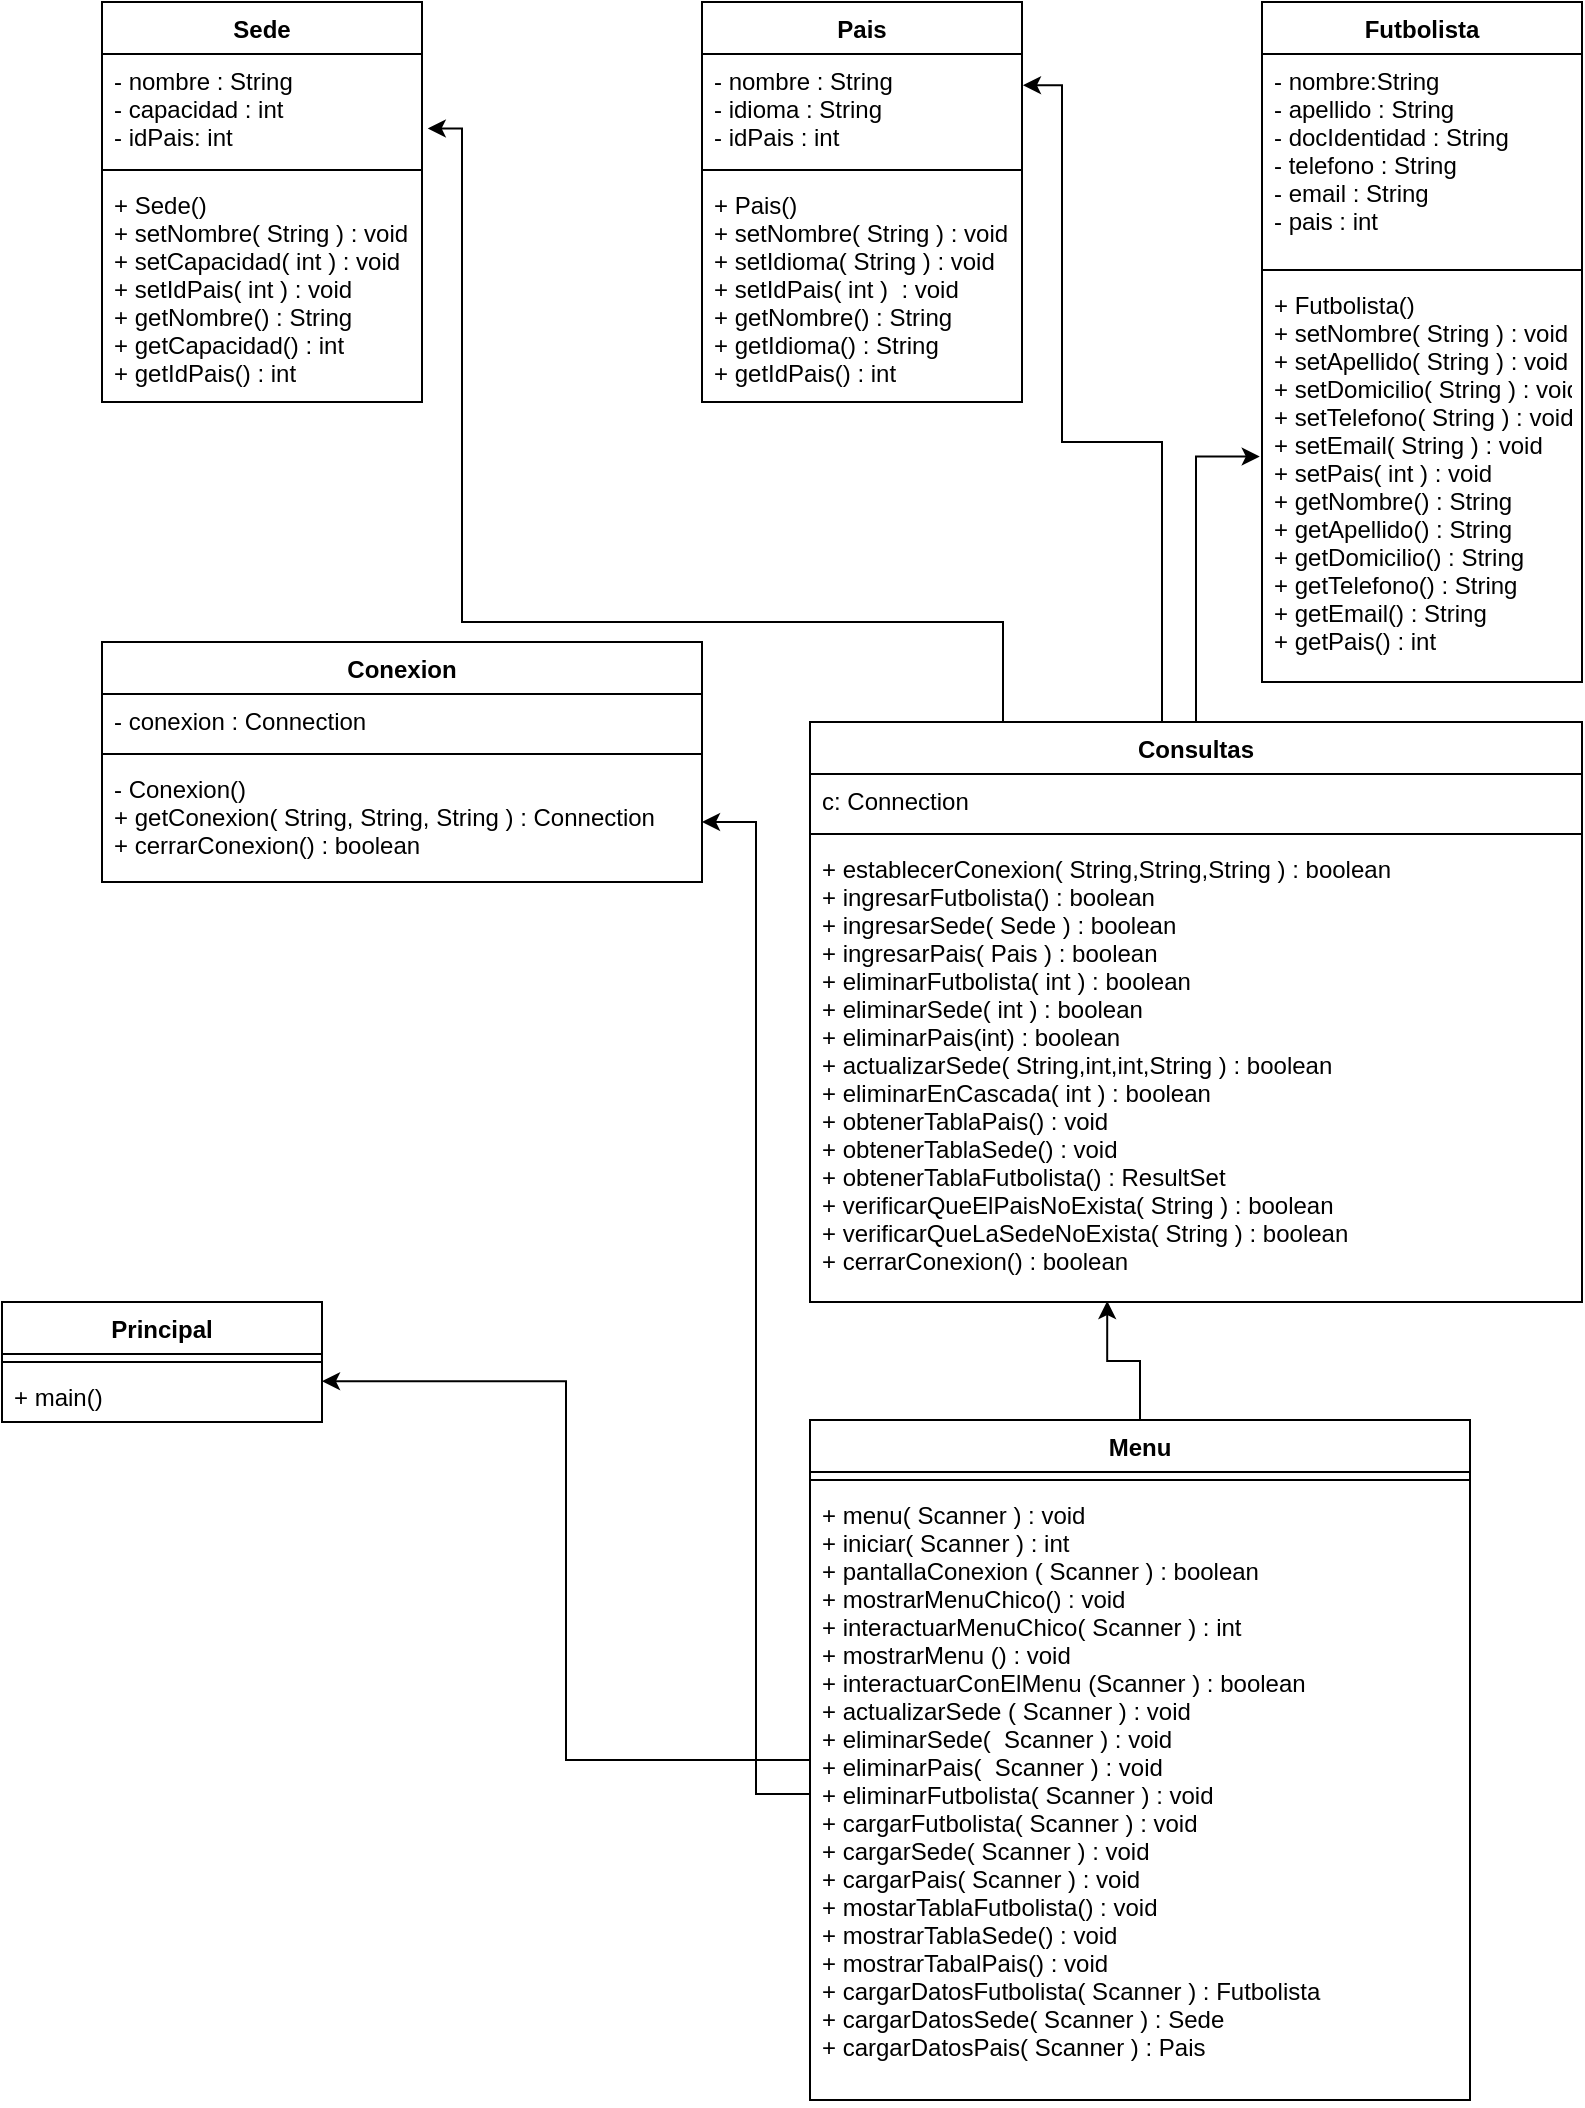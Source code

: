 <mxfile version="20.3.0" type="device"><diagram id="OmyL4SFObOjM2iEm0sD_" name="Página-1"><mxGraphModel dx="1278" dy="641" grid="1" gridSize="10" guides="1" tooltips="1" connect="1" arrows="1" fold="1" page="1" pageScale="1" pageWidth="827" pageHeight="1169" math="0" shadow="0"><root><mxCell id="0"/><mxCell id="1" parent="0"/><mxCell id="P-vt6_qEY0d52mdIjhM0-1" value="Pais" style="swimlane;fontStyle=1;align=center;verticalAlign=top;childLayout=stackLayout;horizontal=1;startSize=26;horizontalStack=0;resizeParent=1;resizeParentMax=0;resizeLast=0;collapsible=1;marginBottom=0;" parent="1" vertex="1"><mxGeometry x="360" y="120" width="160" height="200" as="geometry"/></mxCell><mxCell id="P-vt6_qEY0d52mdIjhM0-2" value="- nombre : String&#10;- idioma : String&#10;- idPais : int" style="text;strokeColor=none;fillColor=none;align=left;verticalAlign=top;spacingLeft=4;spacingRight=4;overflow=hidden;rotatable=0;points=[[0,0.5],[1,0.5]];portConstraint=eastwest;" parent="P-vt6_qEY0d52mdIjhM0-1" vertex="1"><mxGeometry y="26" width="160" height="54" as="geometry"/></mxCell><mxCell id="P-vt6_qEY0d52mdIjhM0-3" value="" style="line;strokeWidth=1;fillColor=none;align=left;verticalAlign=middle;spacingTop=-1;spacingLeft=3;spacingRight=3;rotatable=0;labelPosition=right;points=[];portConstraint=eastwest;strokeColor=inherit;" parent="P-vt6_qEY0d52mdIjhM0-1" vertex="1"><mxGeometry y="80" width="160" height="8" as="geometry"/></mxCell><mxCell id="P-vt6_qEY0d52mdIjhM0-4" value="+ Pais()&#10;+ setNombre( String ) : void&#10;+ setIdioma( String ) : void&#10;+ setIdPais( int )  : void&#10;+ getNombre() : String&#10;+ getIdioma() : String&#10;+ getIdPais() : int" style="text;strokeColor=none;fillColor=none;align=left;verticalAlign=top;spacingLeft=4;spacingRight=4;overflow=hidden;rotatable=0;points=[[0,0.5],[1,0.5]];portConstraint=eastwest;" parent="P-vt6_qEY0d52mdIjhM0-1" vertex="1"><mxGeometry y="88" width="160" height="112" as="geometry"/></mxCell><mxCell id="P-vt6_qEY0d52mdIjhM0-5" value="Futbolista" style="swimlane;fontStyle=1;align=center;verticalAlign=top;childLayout=stackLayout;horizontal=1;startSize=26;horizontalStack=0;resizeParent=1;resizeParentMax=0;resizeLast=0;collapsible=1;marginBottom=0;" parent="1" vertex="1"><mxGeometry x="640" y="120" width="160" height="340" as="geometry"/></mxCell><mxCell id="P-vt6_qEY0d52mdIjhM0-6" value="- nombre:String&#10;- apellido : String&#10;- docIdentidad : String&#10;- telefono : String&#10;- email : String&#10;- pais : int" style="text;strokeColor=none;fillColor=none;align=left;verticalAlign=top;spacingLeft=4;spacingRight=4;overflow=hidden;rotatable=0;points=[[0,0.5],[1,0.5]];portConstraint=eastwest;" parent="P-vt6_qEY0d52mdIjhM0-5" vertex="1"><mxGeometry y="26" width="160" height="104" as="geometry"/></mxCell><mxCell id="P-vt6_qEY0d52mdIjhM0-7" value="" style="line;strokeWidth=1;fillColor=none;align=left;verticalAlign=middle;spacingTop=-1;spacingLeft=3;spacingRight=3;rotatable=0;labelPosition=right;points=[];portConstraint=eastwest;strokeColor=inherit;" parent="P-vt6_qEY0d52mdIjhM0-5" vertex="1"><mxGeometry y="130" width="160" height="8" as="geometry"/></mxCell><mxCell id="P-vt6_qEY0d52mdIjhM0-8" value="+ Futbolista()&#10;+ setNombre( String ) : void&#10;+ setApellido( String ) : void&#10;+ setDomicilio( String ) : void&#10;+ setTelefono( String ) : void&#10;+ setEmail( String ) : void&#10;+ setPais( int ) : void &#10;+ getNombre() : String&#10;+ getApellido() : String&#10;+ getDomicilio() : String&#10;+ getTelefono() : String&#10;+ getEmail() : String &#10;+ getPais() : int" style="text;strokeColor=none;fillColor=none;align=left;verticalAlign=top;spacingLeft=4;spacingRight=4;overflow=hidden;rotatable=0;points=[[0,0.5],[1,0.5]];portConstraint=eastwest;" parent="P-vt6_qEY0d52mdIjhM0-5" vertex="1"><mxGeometry y="138" width="160" height="202" as="geometry"/></mxCell><mxCell id="P-vt6_qEY0d52mdIjhM0-9" value="Sede" style="swimlane;fontStyle=1;align=center;verticalAlign=top;childLayout=stackLayout;horizontal=1;startSize=26;horizontalStack=0;resizeParent=1;resizeParentMax=0;resizeLast=0;collapsible=1;marginBottom=0;" parent="1" vertex="1"><mxGeometry x="60" y="120" width="160" height="200" as="geometry"/></mxCell><mxCell id="P-vt6_qEY0d52mdIjhM0-10" value="- nombre : String&#10;- capacidad : int&#10;- idPais: int" style="text;strokeColor=none;fillColor=none;align=left;verticalAlign=top;spacingLeft=4;spacingRight=4;overflow=hidden;rotatable=0;points=[[0,0.5],[1,0.5]];portConstraint=eastwest;" parent="P-vt6_qEY0d52mdIjhM0-9" vertex="1"><mxGeometry y="26" width="160" height="54" as="geometry"/></mxCell><mxCell id="P-vt6_qEY0d52mdIjhM0-11" value="" style="line;strokeWidth=1;fillColor=none;align=left;verticalAlign=middle;spacingTop=-1;spacingLeft=3;spacingRight=3;rotatable=0;labelPosition=right;points=[];portConstraint=eastwest;strokeColor=inherit;" parent="P-vt6_qEY0d52mdIjhM0-9" vertex="1"><mxGeometry y="80" width="160" height="8" as="geometry"/></mxCell><mxCell id="P-vt6_qEY0d52mdIjhM0-12" value="+ Sede()&#10;+ setNombre( String ) : void&#10;+ setCapacidad( int ) : void&#10;+ setIdPais( int ) : void&#10;+ getNombre() : String&#10;+ getCapacidad() : int&#10;+ getIdPais() : int" style="text;strokeColor=none;fillColor=none;align=left;verticalAlign=top;spacingLeft=4;spacingRight=4;overflow=hidden;rotatable=0;points=[[0,0.5],[1,0.5]];portConstraint=eastwest;" parent="P-vt6_qEY0d52mdIjhM0-9" vertex="1"><mxGeometry y="88" width="160" height="112" as="geometry"/></mxCell><mxCell id="VxCVsEV7eXhU9D9pYzga-1" value="Conexion" style="swimlane;fontStyle=1;align=center;verticalAlign=top;childLayout=stackLayout;horizontal=1;startSize=26;horizontalStack=0;resizeParent=1;resizeParentMax=0;resizeLast=0;collapsible=1;marginBottom=0;" vertex="1" parent="1"><mxGeometry x="60" y="440" width="300" height="120" as="geometry"/></mxCell><mxCell id="VxCVsEV7eXhU9D9pYzga-2" value="- conexion : Connection" style="text;strokeColor=none;fillColor=none;align=left;verticalAlign=top;spacingLeft=4;spacingRight=4;overflow=hidden;rotatable=0;points=[[0,0.5],[1,0.5]];portConstraint=eastwest;" vertex="1" parent="VxCVsEV7eXhU9D9pYzga-1"><mxGeometry y="26" width="300" height="26" as="geometry"/></mxCell><mxCell id="VxCVsEV7eXhU9D9pYzga-3" value="" style="line;strokeWidth=1;fillColor=none;align=left;verticalAlign=middle;spacingTop=-1;spacingLeft=3;spacingRight=3;rotatable=0;labelPosition=right;points=[];portConstraint=eastwest;strokeColor=inherit;" vertex="1" parent="VxCVsEV7eXhU9D9pYzga-1"><mxGeometry y="52" width="300" height="8" as="geometry"/></mxCell><mxCell id="VxCVsEV7eXhU9D9pYzga-4" value="- Conexion()&#10;+ getConexion( String, String, String ) : Connection&#10;+ cerrarConexion() : boolean&#10;" style="text;strokeColor=none;fillColor=none;align=left;verticalAlign=top;spacingLeft=4;spacingRight=4;overflow=hidden;rotatable=0;points=[[0,0.5],[1,0.5]];portConstraint=eastwest;" vertex="1" parent="VxCVsEV7eXhU9D9pYzga-1"><mxGeometry y="60" width="300" height="60" as="geometry"/></mxCell><mxCell id="VxCVsEV7eXhU9D9pYzga-17" style="edgeStyle=orthogonalEdgeStyle;rounded=0;orthogonalLoop=1;jettySize=auto;html=1;exitX=0.5;exitY=0;exitDx=0;exitDy=0;entryX=-0.007;entryY=0.442;entryDx=0;entryDy=0;entryPerimeter=0;" edge="1" parent="1" source="VxCVsEV7eXhU9D9pYzga-5" target="P-vt6_qEY0d52mdIjhM0-8"><mxGeometry relative="1" as="geometry"/></mxCell><mxCell id="VxCVsEV7eXhU9D9pYzga-18" style="edgeStyle=orthogonalEdgeStyle;rounded=0;orthogonalLoop=1;jettySize=auto;html=1;exitX=0.25;exitY=0;exitDx=0;exitDy=0;entryX=1.003;entryY=0.289;entryDx=0;entryDy=0;entryPerimeter=0;" edge="1" parent="1" source="VxCVsEV7eXhU9D9pYzga-5" target="P-vt6_qEY0d52mdIjhM0-2"><mxGeometry relative="1" as="geometry"><Array as="points"><mxPoint x="590" y="480"/><mxPoint x="590" y="340"/><mxPoint x="540" y="340"/><mxPoint x="540" y="162"/></Array></mxGeometry></mxCell><mxCell id="VxCVsEV7eXhU9D9pYzga-19" style="edgeStyle=orthogonalEdgeStyle;rounded=0;orthogonalLoop=1;jettySize=auto;html=1;entryX=1.018;entryY=0.689;entryDx=0;entryDy=0;entryPerimeter=0;exitX=0.25;exitY=0;exitDx=0;exitDy=0;" edge="1" parent="1" source="VxCVsEV7eXhU9D9pYzga-5" target="P-vt6_qEY0d52mdIjhM0-10"><mxGeometry relative="1" as="geometry"><Array as="points"><mxPoint x="511" y="430"/><mxPoint x="240" y="430"/><mxPoint x="240" y="183"/></Array></mxGeometry></mxCell><mxCell id="VxCVsEV7eXhU9D9pYzga-5" value="Consultas" style="swimlane;fontStyle=1;align=center;verticalAlign=top;childLayout=stackLayout;horizontal=1;startSize=26;horizontalStack=0;resizeParent=1;resizeParentMax=0;resizeLast=0;collapsible=1;marginBottom=0;" vertex="1" parent="1"><mxGeometry x="414" y="480" width="386" height="290" as="geometry"/></mxCell><mxCell id="VxCVsEV7eXhU9D9pYzga-6" value="c: Connection" style="text;strokeColor=none;fillColor=none;align=left;verticalAlign=top;spacingLeft=4;spacingRight=4;overflow=hidden;rotatable=0;points=[[0,0.5],[1,0.5]];portConstraint=eastwest;" vertex="1" parent="VxCVsEV7eXhU9D9pYzga-5"><mxGeometry y="26" width="386" height="26" as="geometry"/></mxCell><mxCell id="VxCVsEV7eXhU9D9pYzga-7" value="" style="line;strokeWidth=1;fillColor=none;align=left;verticalAlign=middle;spacingTop=-1;spacingLeft=3;spacingRight=3;rotatable=0;labelPosition=right;points=[];portConstraint=eastwest;strokeColor=inherit;" vertex="1" parent="VxCVsEV7eXhU9D9pYzga-5"><mxGeometry y="52" width="386" height="8" as="geometry"/></mxCell><mxCell id="VxCVsEV7eXhU9D9pYzga-8" value="+ establecerConexion( String,String,String ) : boolean&#10;+ ingresarFutbolista() : boolean&#10;+ ingresarSede( Sede ) : boolean&#10;+ ingresarPais( Pais ) : boolean&#10;+ eliminarFutbolista( int ) : boolean&#10;+ eliminarSede( int ) : boolean&#10;+ eliminarPais(int) : boolean&#10;+ actualizarSede( String,int,int,String ) : boolean&#10;+ eliminarEnCascada( int ) : boolean &#10;+ obtenerTablaPais() : void&#10;+ obtenerTablaSede() : void&#10;+ obtenerTablaFutbolista() : ResultSet&#10;+ verificarQueElPaisNoExista( String ) : boolean&#10;+ verificarQueLaSedeNoExista( String ) : boolean&#10;+ cerrarConexion() : boolean" style="text;strokeColor=none;fillColor=none;align=left;verticalAlign=top;spacingLeft=4;spacingRight=4;overflow=hidden;rotatable=0;points=[[0,0.5],[1,0.5]];portConstraint=eastwest;" vertex="1" parent="VxCVsEV7eXhU9D9pYzga-5"><mxGeometry y="60" width="386" height="230" as="geometry"/></mxCell><mxCell id="VxCVsEV7eXhU9D9pYzga-9" value="Principal" style="swimlane;fontStyle=1;align=center;verticalAlign=top;childLayout=stackLayout;horizontal=1;startSize=26;horizontalStack=0;resizeParent=1;resizeParentMax=0;resizeLast=0;collapsible=1;marginBottom=0;" vertex="1" parent="1"><mxGeometry x="10" y="770" width="160" height="60" as="geometry"/></mxCell><mxCell id="VxCVsEV7eXhU9D9pYzga-11" value="" style="line;strokeWidth=1;fillColor=none;align=left;verticalAlign=middle;spacingTop=-1;spacingLeft=3;spacingRight=3;rotatable=0;labelPosition=right;points=[];portConstraint=eastwest;strokeColor=inherit;" vertex="1" parent="VxCVsEV7eXhU9D9pYzga-9"><mxGeometry y="26" width="160" height="8" as="geometry"/></mxCell><mxCell id="VxCVsEV7eXhU9D9pYzga-12" value="+ main()" style="text;strokeColor=none;fillColor=none;align=left;verticalAlign=top;spacingLeft=4;spacingRight=4;overflow=hidden;rotatable=0;points=[[0,0.5],[1,0.5]];portConstraint=eastwest;" vertex="1" parent="VxCVsEV7eXhU9D9pYzga-9"><mxGeometry y="34" width="160" height="26" as="geometry"/></mxCell><mxCell id="VxCVsEV7eXhU9D9pYzga-20" style="edgeStyle=orthogonalEdgeStyle;rounded=0;orthogonalLoop=1;jettySize=auto;html=1;entryX=1;entryY=0.215;entryDx=0;entryDy=0;entryPerimeter=0;" edge="1" parent="1" source="VxCVsEV7eXhU9D9pYzga-13" target="VxCVsEV7eXhU9D9pYzga-12"><mxGeometry relative="1" as="geometry"/></mxCell><mxCell id="VxCVsEV7eXhU9D9pYzga-22" style="edgeStyle=orthogonalEdgeStyle;rounded=0;orthogonalLoop=1;jettySize=auto;html=1;entryX=0.385;entryY=0.998;entryDx=0;entryDy=0;entryPerimeter=0;" edge="1" parent="1" source="VxCVsEV7eXhU9D9pYzga-13" target="VxCVsEV7eXhU9D9pYzga-8"><mxGeometry relative="1" as="geometry"/></mxCell><mxCell id="VxCVsEV7eXhU9D9pYzga-13" value="Menu" style="swimlane;fontStyle=1;align=center;verticalAlign=top;childLayout=stackLayout;horizontal=1;startSize=26;horizontalStack=0;resizeParent=1;resizeParentMax=0;resizeLast=0;collapsible=1;marginBottom=0;" vertex="1" parent="1"><mxGeometry x="414" y="829" width="330" height="340" as="geometry"/></mxCell><mxCell id="VxCVsEV7eXhU9D9pYzga-15" value="" style="line;strokeWidth=1;fillColor=none;align=left;verticalAlign=middle;spacingTop=-1;spacingLeft=3;spacingRight=3;rotatable=0;labelPosition=right;points=[];portConstraint=eastwest;strokeColor=inherit;" vertex="1" parent="VxCVsEV7eXhU9D9pYzga-13"><mxGeometry y="26" width="330" height="8" as="geometry"/></mxCell><mxCell id="VxCVsEV7eXhU9D9pYzga-16" value="+ menu( Scanner ) : void&#10;+ iniciar( Scanner ) : int&#10;+ pantallaConexion ( Scanner ) : boolean &#10;+ mostrarMenuChico() : void &#10;+ interactuarMenuChico( Scanner ) : int&#10;+ mostrarMenu () : void&#10;+ interactuarConElMenu (Scanner ) : boolean&#10;+ actualizarSede ( Scanner ) : void&#10;+ eliminarSede(  Scanner ) : void&#10;+ eliminarPais(  Scanner ) : void&#10;+ eliminarFutbolista( Scanner ) : void&#10;+ cargarFutbolista( Scanner ) : void&#10;+ cargarSede( Scanner ) : void&#10;+ cargarPais( Scanner ) : void&#10;+ mostarTablaFutbolista() : void&#10;+ mostrarTablaSede() : void&#10;+ mostrarTabalPais() : void&#10;+ cargarDatosFutbolista( Scanner ) : Futbolista&#10;+ cargarDatosSede( Scanner ) : Sede&#10;+ cargarDatosPais( Scanner ) : Pais" style="text;strokeColor=none;fillColor=none;align=left;verticalAlign=top;spacingLeft=4;spacingRight=4;overflow=hidden;rotatable=0;points=[[0,0.5],[1,0.5]];portConstraint=eastwest;" vertex="1" parent="VxCVsEV7eXhU9D9pYzga-13"><mxGeometry y="34" width="330" height="306" as="geometry"/></mxCell><mxCell id="VxCVsEV7eXhU9D9pYzga-21" style="edgeStyle=orthogonalEdgeStyle;rounded=0;orthogonalLoop=1;jettySize=auto;html=1;exitX=0;exitY=0.5;exitDx=0;exitDy=0;entryX=1;entryY=0.5;entryDx=0;entryDy=0;" edge="1" parent="1" source="VxCVsEV7eXhU9D9pYzga-16" target="VxCVsEV7eXhU9D9pYzga-4"><mxGeometry relative="1" as="geometry"/></mxCell></root></mxGraphModel></diagram></mxfile>